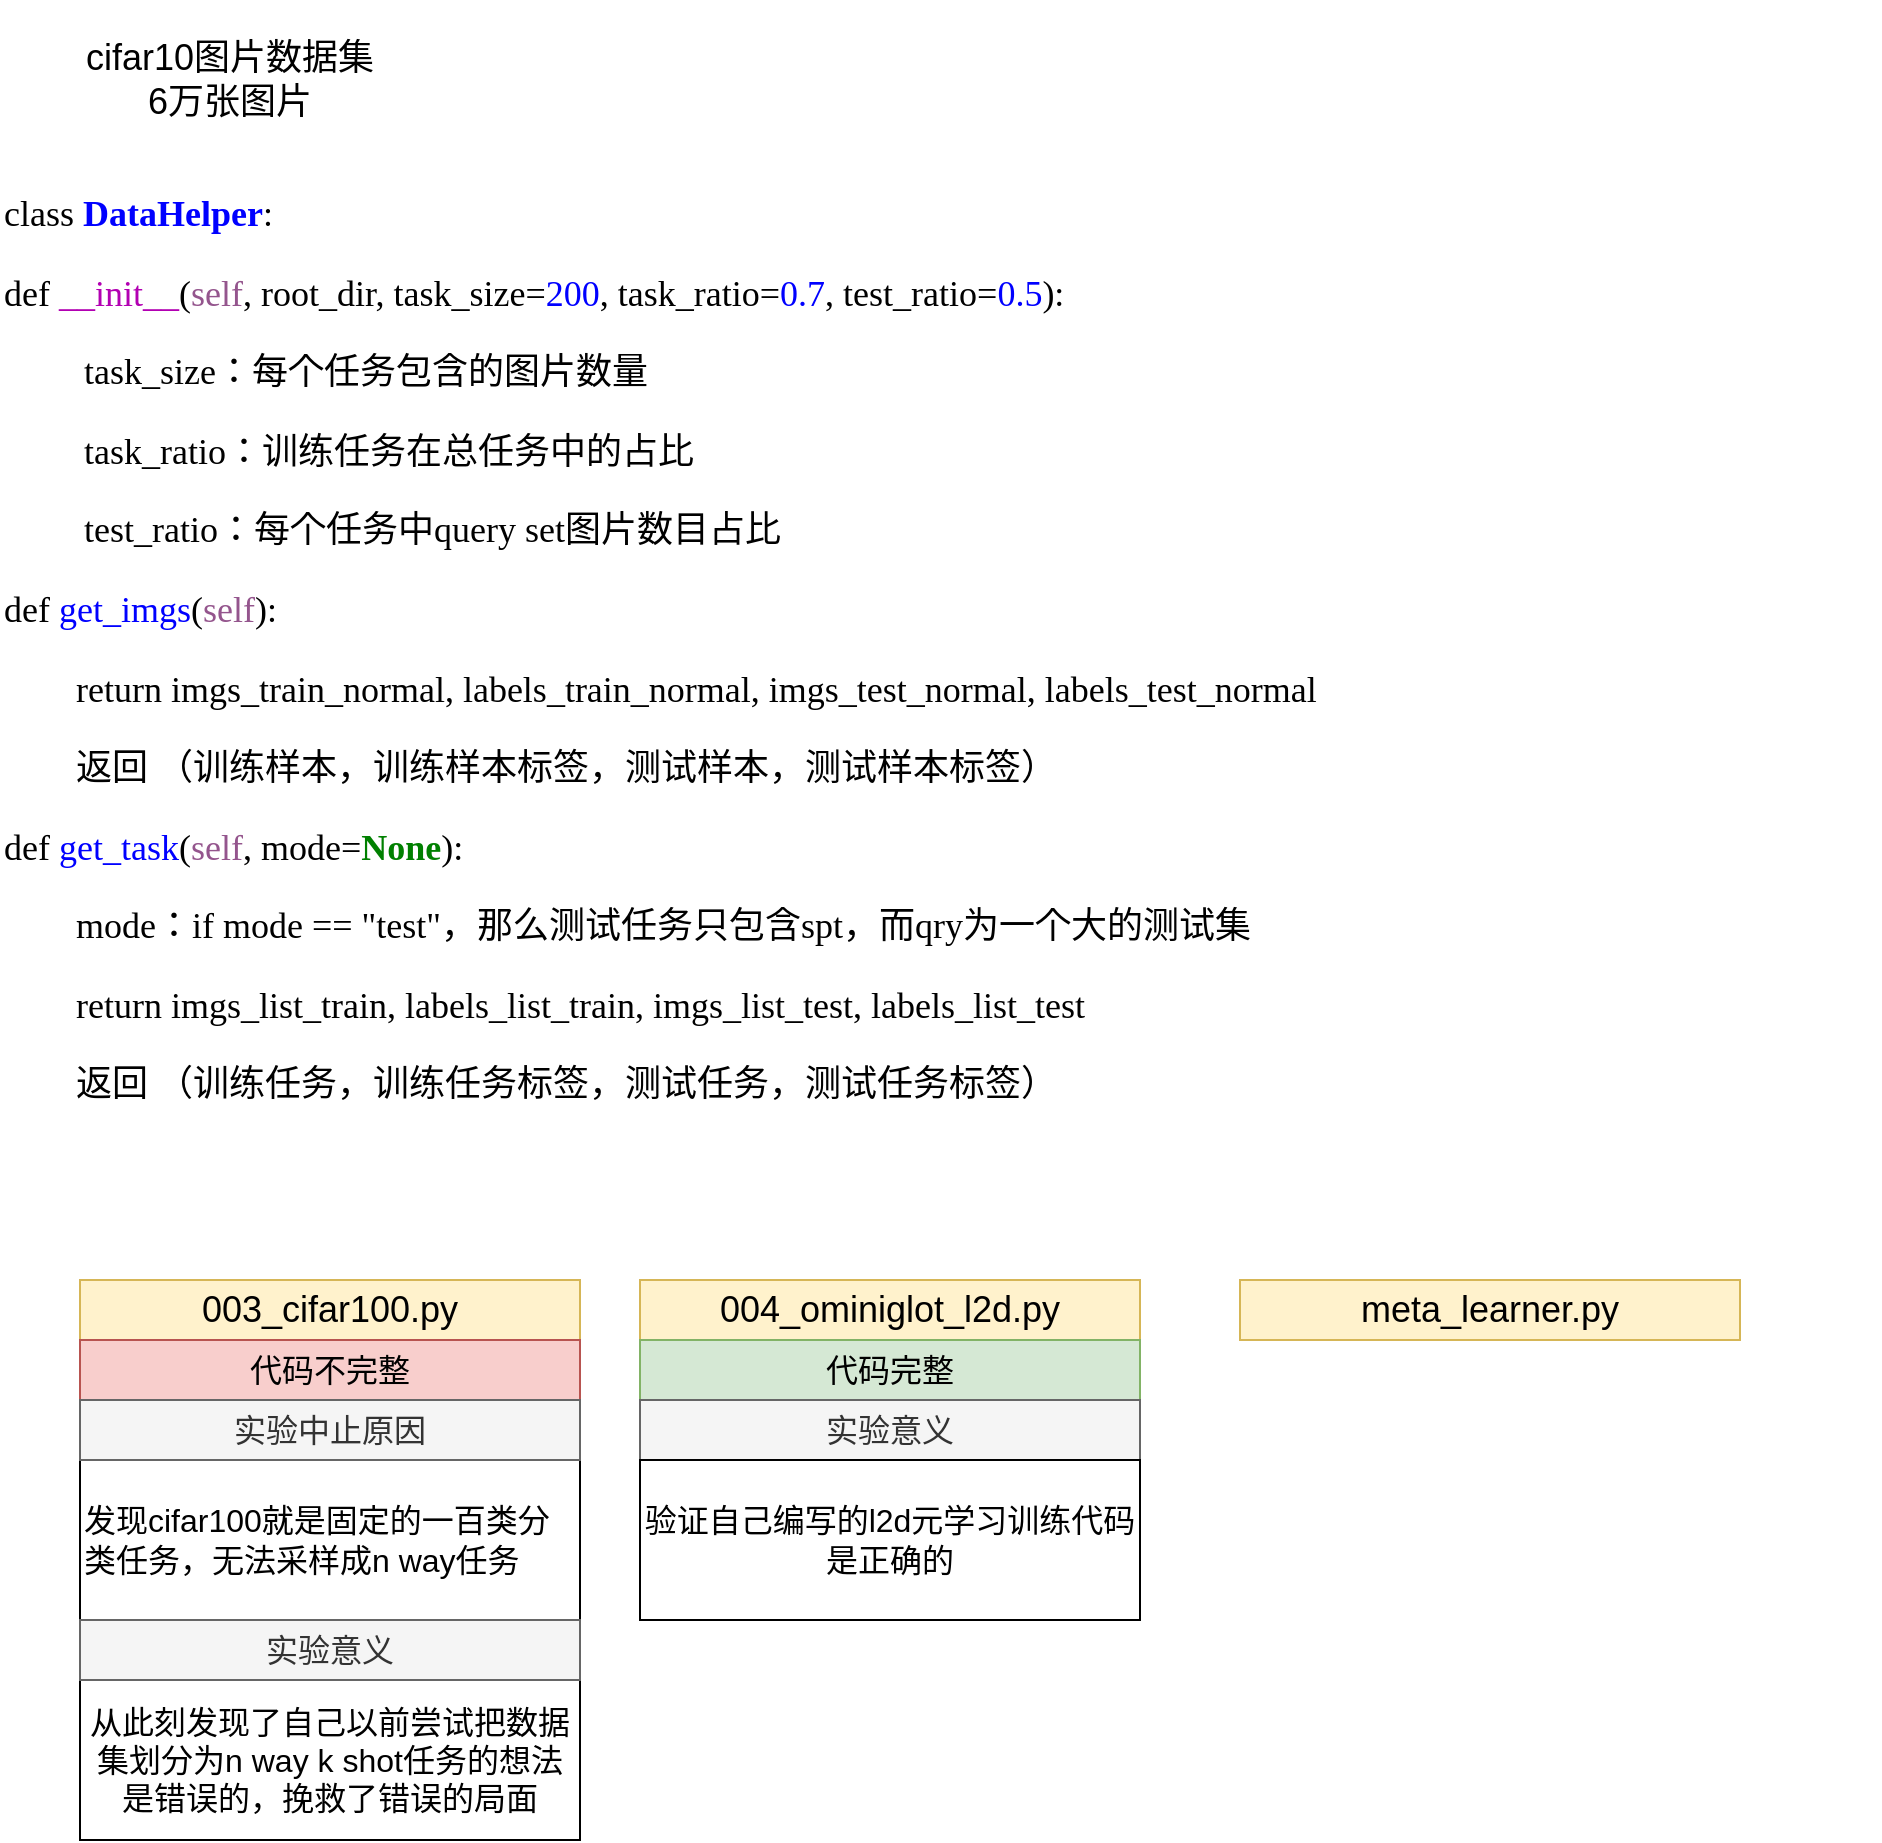 <mxfile version="22.1.3" type="github">
  <diagram name="第 1 页" id="7luL-yr_JmEK_5rlE7Dp">
    <mxGraphModel dx="1386" dy="793" grid="1" gridSize="10" guides="1" tooltips="1" connect="1" arrows="1" fold="1" page="1" pageScale="1" pageWidth="827" pageHeight="1169" math="0" shadow="0">
      <root>
        <mxCell id="0" />
        <mxCell id="1" parent="0" />
        <mxCell id="iUIjQHhloSSATbXeIJ9S-1" value="&lt;font style=&quot;font-size: 18px;&quot;&gt;cifar10图片数据集&lt;br&gt;6万张图片&lt;br&gt;&lt;/font&gt;" style="text;html=1;strokeColor=none;fillColor=none;align=center;verticalAlign=middle;whiteSpace=wrap;rounded=0;" vertex="1" parent="1">
          <mxGeometry x="40" y="120" width="230" height="80" as="geometry" />
        </mxCell>
        <mxCell id="iUIjQHhloSSATbXeIJ9S-2" value="&lt;font style=&quot;font-size: 18px;&quot;&gt;&lt;pre style=&quot;background-color: rgb(255, 255, 255); font-family: &amp;quot;JetBrains Mono&amp;quot;; font-size: 13.5pt;&quot;&gt;class &lt;span style=&quot;color:#0000ff;font-weight:bold;&quot;&gt;DataHelper&lt;/span&gt;:&lt;/pre&gt;&lt;pre style=&quot;background-color: rgb(255, 255, 255); font-family: &amp;quot;JetBrains Mono&amp;quot;; font-size: 13.5pt;&quot;&gt;&lt;pre style=&quot;font-family: &amp;quot;JetBrains Mono&amp;quot;; font-size: 13.5pt;&quot;&gt;def &lt;span style=&quot;color:#b200b2;&quot;&gt;__init__&lt;/span&gt;(&lt;span style=&quot;color:#94558d;&quot;&gt;self&lt;/span&gt;, root_dir, task_size=&lt;span style=&quot;color:#0000ff;&quot;&gt;200&lt;/span&gt;, task_ratio=&lt;span style=&quot;color:#0000ff;&quot;&gt;0.7&lt;/span&gt;, test_ratio=&lt;span style=&quot;color:#0000ff;&quot;&gt;0.5&lt;/span&gt;):&lt;/pre&gt;&lt;/pre&gt;&lt;/font&gt;&lt;blockquote style=&quot;margin: 0 0 0 40px; border: none; padding: 0px;&quot;&gt;&lt;font style=&quot;font-size: 18px;&quot;&gt;&lt;pre style=&quot;background-color: rgb(255, 255, 255); font-family: &amp;quot;JetBrains Mono&amp;quot;; font-size: 13.5pt;&quot;&gt;&lt;pre style=&quot;font-family: &amp;quot;JetBrains Mono&amp;quot;; font-size: 13.5pt;&quot;&gt;&lt;pre style=&quot;border-color: var(--border-color); font-size: 13.5pt; font-family: &amp;quot;JetBrains Mono&amp;quot;;&quot;&gt;task_size：每个任务包含的图片数量&lt;/pre&gt;&lt;/pre&gt;&lt;/pre&gt;&lt;/font&gt;&lt;font style=&quot;font-size: 18px;&quot;&gt;&lt;pre style=&quot;background-color: rgb(255, 255, 255); font-family: &amp;quot;JetBrains Mono&amp;quot;; font-size: 13.5pt;&quot;&gt;&lt;pre style=&quot;font-family: &amp;quot;JetBrains Mono&amp;quot;; font-size: 13.5pt;&quot;&gt;&lt;pre style=&quot;border-color: var(--border-color); font-size: 13.5pt; font-family: &amp;quot;JetBrains Mono&amp;quot;;&quot;&gt;task_ratio：训练任务在总任务中的占比&lt;/pre&gt;&lt;/pre&gt;&lt;/pre&gt;&lt;/font&gt;&lt;font style=&quot;font-size: 18px;&quot;&gt;&lt;pre style=&quot;background-color: rgb(255, 255, 255); font-family: &amp;quot;JetBrains Mono&amp;quot;; font-size: 13.5pt;&quot;&gt;&lt;pre style=&quot;font-family: &amp;quot;JetBrains Mono&amp;quot;; font-size: 13.5pt;&quot;&gt;&lt;pre style=&quot;border-color: var(--border-color); font-size: 13.5pt; font-family: &amp;quot;JetBrains Mono&amp;quot;;&quot;&gt;test_ratio：每个任务中query set图片数目占比&lt;/pre&gt;&lt;/pre&gt;&lt;/pre&gt;&lt;/font&gt;&lt;/blockquote&gt;&lt;font style=&quot;font-size: 18px;&quot;&gt;&lt;pre style=&quot;background-color: rgb(255, 255, 255); font-family: &amp;quot;JetBrains Mono&amp;quot;; font-size: 13.5pt;&quot;&gt;&lt;pre style=&quot;font-family: &amp;quot;JetBrains Mono&amp;quot;; font-size: 13.5pt;&quot;&gt;&lt;pre style=&quot;border-color: var(--border-color); font-size: 13.5pt; font-family: &amp;quot;JetBrains Mono&amp;quot;;&quot;&gt;&lt;pre style=&quot;font-family: &amp;quot;JetBrains Mono&amp;quot;; font-size: 13.5pt;&quot;&gt;def &lt;span style=&quot;color:#0000ff;&quot;&gt;get_imgs&lt;/span&gt;(&lt;span style=&quot;color:#94558d;&quot;&gt;self&lt;/span&gt;):&lt;/pre&gt;&lt;pre style=&quot;font-family: &amp;quot;JetBrains Mono&amp;quot;; font-size: 13.5pt;&quot;&gt;&lt;span style=&quot;&quot;&gt;&lt;span style=&quot;&quot;&gt;&amp;nbsp;&amp;nbsp;&amp;nbsp;&amp;nbsp;&lt;span style=&quot;&quot;&gt;&lt;span style=&quot;white-space: pre;&quot;&gt;&amp;nbsp;&amp;nbsp;&amp;nbsp;&amp;nbsp;&lt;/span&gt;&lt;/span&gt;&lt;/span&gt;&lt;/span&gt;return imgs_train_normal, labels_train_normal, imgs_test_normal, labels_test_normal&lt;/pre&gt;&lt;pre style=&quot;font-family: &amp;quot;JetBrains Mono&amp;quot;; font-size: 13.5pt;&quot;&gt;&lt;span style=&quot;&quot;&gt;&lt;span style=&quot;white-space: pre;&quot;&gt;&amp;nbsp;&amp;nbsp;&amp;nbsp;&amp;nbsp;&lt;span style=&quot;white-space: pre;&quot;&gt;&#x9;&lt;/span&gt;&lt;/span&gt;&lt;/span&gt;返回 （训练样本，训练样本标签，测试样本，测试样本标签）&lt;/pre&gt;&lt;pre style=&quot;font-family: &amp;quot;JetBrains Mono&amp;quot;; font-size: 13.5pt;&quot;&gt;def &lt;span style=&quot;color:#0000ff;&quot;&gt;get_task&lt;/span&gt;(&lt;span style=&quot;color:#94558d;&quot;&gt;self&lt;/span&gt;, mode=&lt;span style=&quot;color:#008000;font-weight:bold;&quot;&gt;None&lt;/span&gt;):&lt;/pre&gt;&lt;pre style=&quot;font-family: &amp;quot;JetBrains Mono&amp;quot;; font-size: 13.5pt;&quot;&gt;&lt;span style=&quot;white-space: pre;&quot;&gt;&#x9;&lt;/span&gt;mode：if mode == &quot;test&quot;，那么测试任务只包含spt，而qry为一个大的测试集&lt;/pre&gt;&lt;pre style=&quot;font-family: &amp;quot;JetBrains Mono&amp;quot;; font-size: 13.5pt;&quot;&gt;&lt;span style=&quot;white-space: pre;&quot;&gt;&#x9;&lt;/span&gt;return imgs_list_train, labels_list_train, imgs_list_test, labels_list_test&lt;/pre&gt;&lt;pre style=&quot;font-family: &amp;quot;JetBrains Mono&amp;quot;; font-size: 13.5pt;&quot;&gt;&lt;span style=&quot;white-space: pre;&quot;&gt;&#x9;&lt;/span&gt;返回 （训练任务，训练任务标签，测试任务，测试任务标签）&lt;/pre&gt;&lt;/pre&gt;&lt;/pre&gt;&lt;/pre&gt;&lt;/font&gt;" style="text;html=1;strokeColor=none;fillColor=none;align=left;verticalAlign=middle;whiteSpace=wrap;rounded=0;" vertex="1" parent="1">
          <mxGeometry x="40" y="170" width="940" height="550" as="geometry" />
        </mxCell>
        <mxCell id="iUIjQHhloSSATbXeIJ9S-3" value="&lt;font style=&quot;font-size: 18px;&quot;&gt;003_cifar100.py&lt;/font&gt;" style="rounded=0;whiteSpace=wrap;html=1;fillColor=#fff2cc;strokeColor=#d6b656;fontSize=16;" vertex="1" parent="1">
          <mxGeometry x="80" y="760" width="250" height="30" as="geometry" />
        </mxCell>
        <mxCell id="iUIjQHhloSSATbXeIJ9S-4" value="&lt;font style=&quot;font-size: 16px;&quot;&gt;代码不完整&lt;/font&gt;" style="rounded=0;whiteSpace=wrap;html=1;fillColor=#f8cecc;strokeColor=#b85450;fontSize=16;" vertex="1" parent="1">
          <mxGeometry x="80" y="790" width="250" height="30" as="geometry" />
        </mxCell>
        <mxCell id="iUIjQHhloSSATbXeIJ9S-5" value="&lt;font style=&quot;font-size: 16px;&quot;&gt;发现cifar100就是固定的一百类分类任务，无法采样成n way任务&lt;/font&gt;" style="rounded=0;whiteSpace=wrap;html=1;align=left;fontSize=16;" vertex="1" parent="1">
          <mxGeometry x="80" y="850" width="250" height="80" as="geometry" />
        </mxCell>
        <mxCell id="iUIjQHhloSSATbXeIJ9S-6" value="&lt;font style=&quot;font-size: 16px;&quot;&gt;从此刻发现了自己以前尝试把数据集划分为n way k shot任务的想法是错误的，挽救了错误的局面&lt;br style=&quot;font-size: 16px;&quot;&gt;&lt;/font&gt;" style="rounded=0;whiteSpace=wrap;html=1;fontSize=16;" vertex="1" parent="1">
          <mxGeometry x="80" y="960" width="250" height="80" as="geometry" />
        </mxCell>
        <mxCell id="iUIjQHhloSSATbXeIJ9S-7" value="&lt;font style=&quot;font-size: 18px;&quot;&gt;004_ominiglot_l2d.py&lt;/font&gt;" style="rounded=0;whiteSpace=wrap;html=1;fillColor=#fff2cc;strokeColor=#d6b656;" vertex="1" parent="1">
          <mxGeometry x="360" y="760" width="250" height="30" as="geometry" />
        </mxCell>
        <mxCell id="iUIjQHhloSSATbXeIJ9S-8" value="&lt;font style=&quot;font-size: 16px;&quot;&gt;实验中止原因&lt;/font&gt;" style="rounded=0;whiteSpace=wrap;html=1;fillColor=#f5f5f5;fontColor=#333333;strokeColor=#666666;fontSize=16;" vertex="1" parent="1">
          <mxGeometry x="80" y="820" width="250" height="30" as="geometry" />
        </mxCell>
        <mxCell id="iUIjQHhloSSATbXeIJ9S-9" value="&lt;font style=&quot;font-size: 16px;&quot;&gt;实验意义&lt;/font&gt;" style="rounded=0;whiteSpace=wrap;html=1;fillColor=#f5f5f5;fontColor=#333333;strokeColor=#666666;fontSize=16;" vertex="1" parent="1">
          <mxGeometry x="80" y="930" width="250" height="30" as="geometry" />
        </mxCell>
        <mxCell id="iUIjQHhloSSATbXeIJ9S-10" value="&lt;font style=&quot;font-size: 16px;&quot;&gt;代码完整&lt;/font&gt;" style="rounded=0;whiteSpace=wrap;html=1;fillColor=#d5e8d4;strokeColor=#82b366;fontSize=16;" vertex="1" parent="1">
          <mxGeometry x="360" y="790" width="250" height="30" as="geometry" />
        </mxCell>
        <mxCell id="iUIjQHhloSSATbXeIJ9S-11" value="&lt;font style=&quot;font-size: 16px;&quot;&gt;实验意义&lt;/font&gt;" style="rounded=0;whiteSpace=wrap;html=1;fillColor=#f5f5f5;fontColor=#333333;strokeColor=#666666;fontSize=16;" vertex="1" parent="1">
          <mxGeometry x="360" y="820" width="250" height="30" as="geometry" />
        </mxCell>
        <mxCell id="iUIjQHhloSSATbXeIJ9S-12" value="&lt;font style=&quot;font-size: 16px;&quot;&gt;验证自己编写的l2d元学习训练代码是正确的&lt;br style=&quot;font-size: 16px;&quot;&gt;&lt;/font&gt;" style="rounded=0;whiteSpace=wrap;html=1;fontSize=16;" vertex="1" parent="1">
          <mxGeometry x="360" y="850" width="250" height="80" as="geometry" />
        </mxCell>
        <mxCell id="iUIjQHhloSSATbXeIJ9S-14" value="&lt;span style=&quot;font-size: 18px;&quot;&gt;meta_learner.py&lt;/span&gt;" style="rounded=0;whiteSpace=wrap;html=1;fillColor=#fff2cc;strokeColor=#d6b656;" vertex="1" parent="1">
          <mxGeometry x="660" y="760" width="250" height="30" as="geometry" />
        </mxCell>
      </root>
    </mxGraphModel>
  </diagram>
</mxfile>
